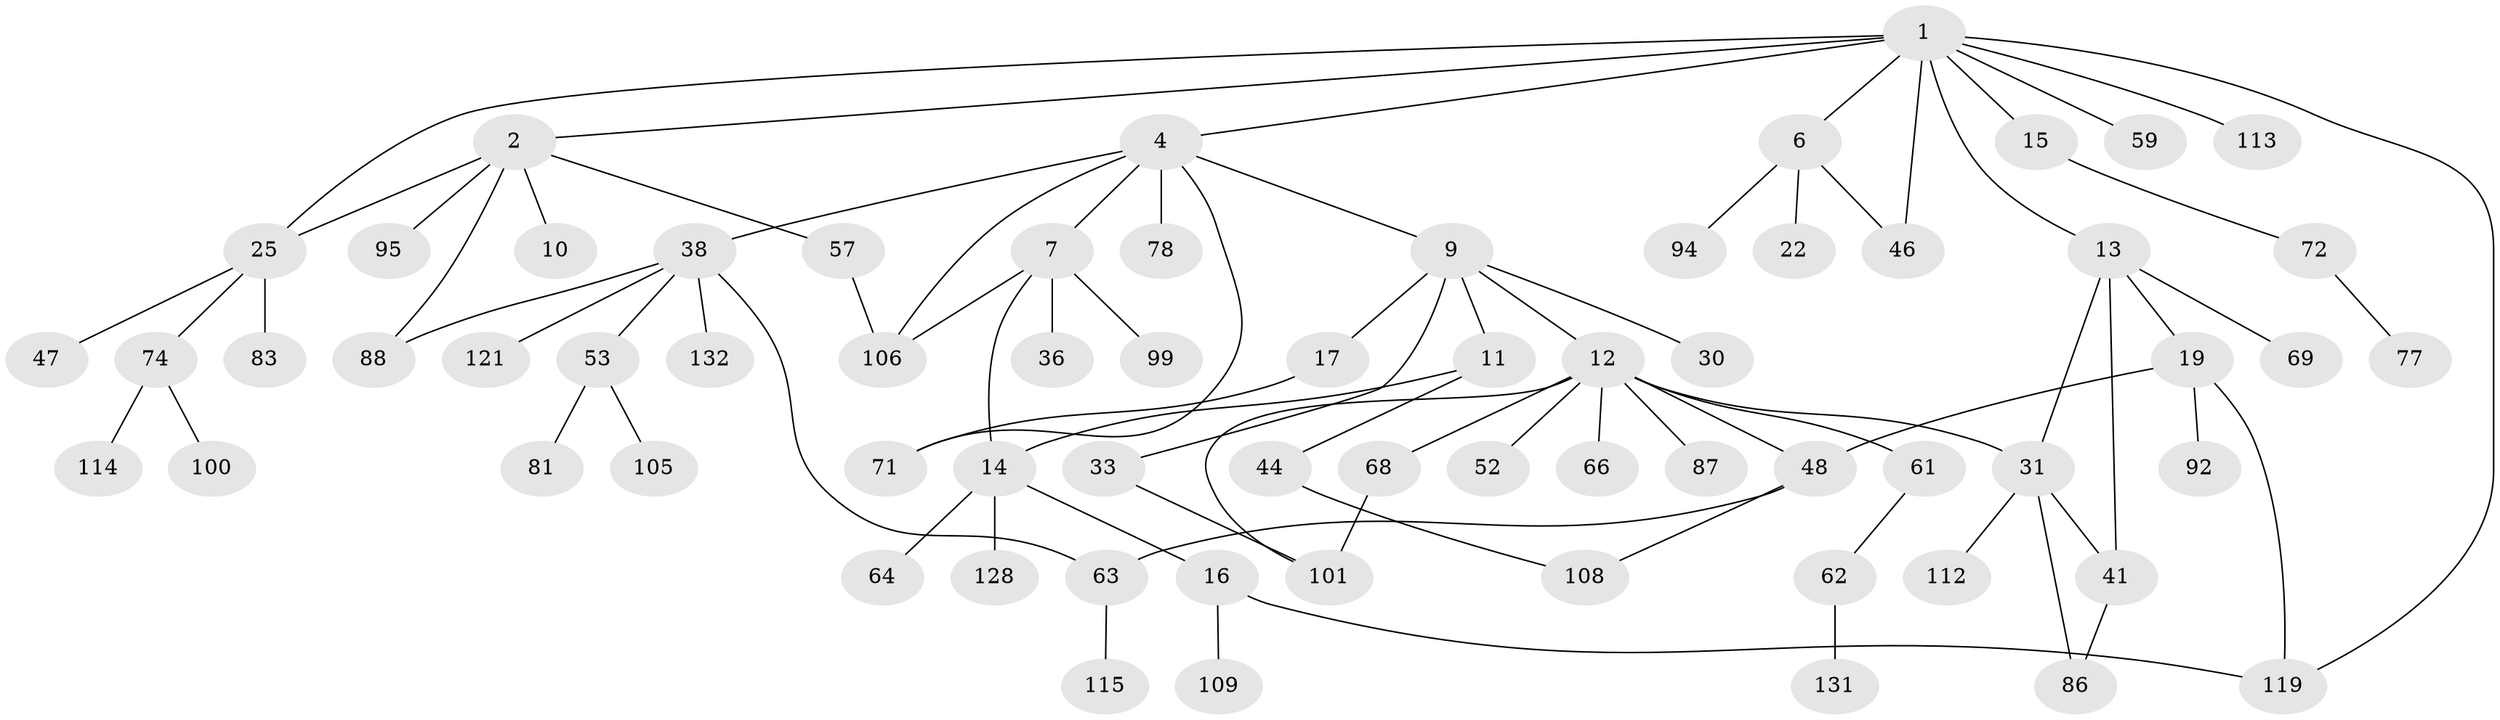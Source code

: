 // original degree distribution, {5: 0.05970149253731343, 7: 0.014925373134328358, 3: 0.15671641791044777, 6: 0.022388059701492536, 1: 0.39552238805970147, 4: 0.06716417910447761, 2: 0.2835820895522388}
// Generated by graph-tools (version 1.1) at 2025/13/03/09/25 04:13:20]
// undirected, 67 vertices, 83 edges
graph export_dot {
graph [start="1"]
  node [color=gray90,style=filled];
  1 [super="+3"];
  2 [super="+23+5"];
  4 [super="+24+29"];
  6 [super="+21+34"];
  7 [super="+8"];
  9;
  10;
  11 [super="+107"];
  12 [super="+27+103"];
  13 [super="+18"];
  14 [super="+102+20"];
  15;
  16 [super="+43+37+89"];
  17 [super="+54+42+28"];
  19 [super="+60+79+45"];
  22;
  25 [super="+32+75+73"];
  30;
  31 [super="+55"];
  33;
  36;
  38 [super="+56"];
  41 [super="+76"];
  44;
  46;
  47;
  48 [super="+49"];
  52;
  53 [super="+67+65+104"];
  57;
  59 [super="+124"];
  61 [super="+84"];
  62;
  63 [super="+70+93"];
  64;
  66;
  68 [super="+85+120"];
  69;
  71 [super="+96+123"];
  72;
  74;
  77;
  78;
  81;
  83 [super="+133"];
  86;
  87;
  88;
  92;
  94 [super="+116+110"];
  95;
  99;
  100;
  101;
  105 [super="+118"];
  106;
  108;
  109;
  112;
  113;
  114;
  115;
  119 [super="+125"];
  121;
  128;
  131;
  132;
  1 -- 2;
  1 -- 4;
  1 -- 6;
  1 -- 113;
  1 -- 119;
  1 -- 25;
  1 -- 59;
  1 -- 13;
  1 -- 46;
  1 -- 15;
  2 -- 10;
  2 -- 88;
  2 -- 95;
  2 -- 57;
  2 -- 25;
  4 -- 7;
  4 -- 9;
  4 -- 38;
  4 -- 71;
  4 -- 106;
  4 -- 78;
  6 -- 94;
  6 -- 22;
  6 -- 46;
  7 -- 14;
  7 -- 36;
  7 -- 106;
  7 -- 99;
  9 -- 11;
  9 -- 12;
  9 -- 17;
  9 -- 30;
  9 -- 33;
  11 -- 44;
  11 -- 14;
  12 -- 66;
  12 -- 68;
  12 -- 101;
  12 -- 48;
  12 -- 52;
  12 -- 87;
  12 -- 61;
  12 -- 31;
  13 -- 19;
  13 -- 41;
  13 -- 69;
  13 -- 31;
  14 -- 16;
  14 -- 128;
  14 -- 64;
  15 -- 72;
  16 -- 109;
  16 -- 119;
  17 -- 71;
  19 -- 48;
  19 -- 92;
  19 -- 119;
  25 -- 74;
  25 -- 83;
  25 -- 47;
  31 -- 41;
  31 -- 112;
  31 -- 86;
  33 -- 101;
  38 -- 53;
  38 -- 121;
  38 -- 132;
  38 -- 63;
  38 -- 88;
  41 -- 86;
  44 -- 108;
  48 -- 63;
  48 -- 108;
  53 -- 81;
  53 -- 105;
  57 -- 106;
  61 -- 62;
  62 -- 131;
  63 -- 115;
  68 -- 101;
  72 -- 77;
  74 -- 100;
  74 -- 114;
}
